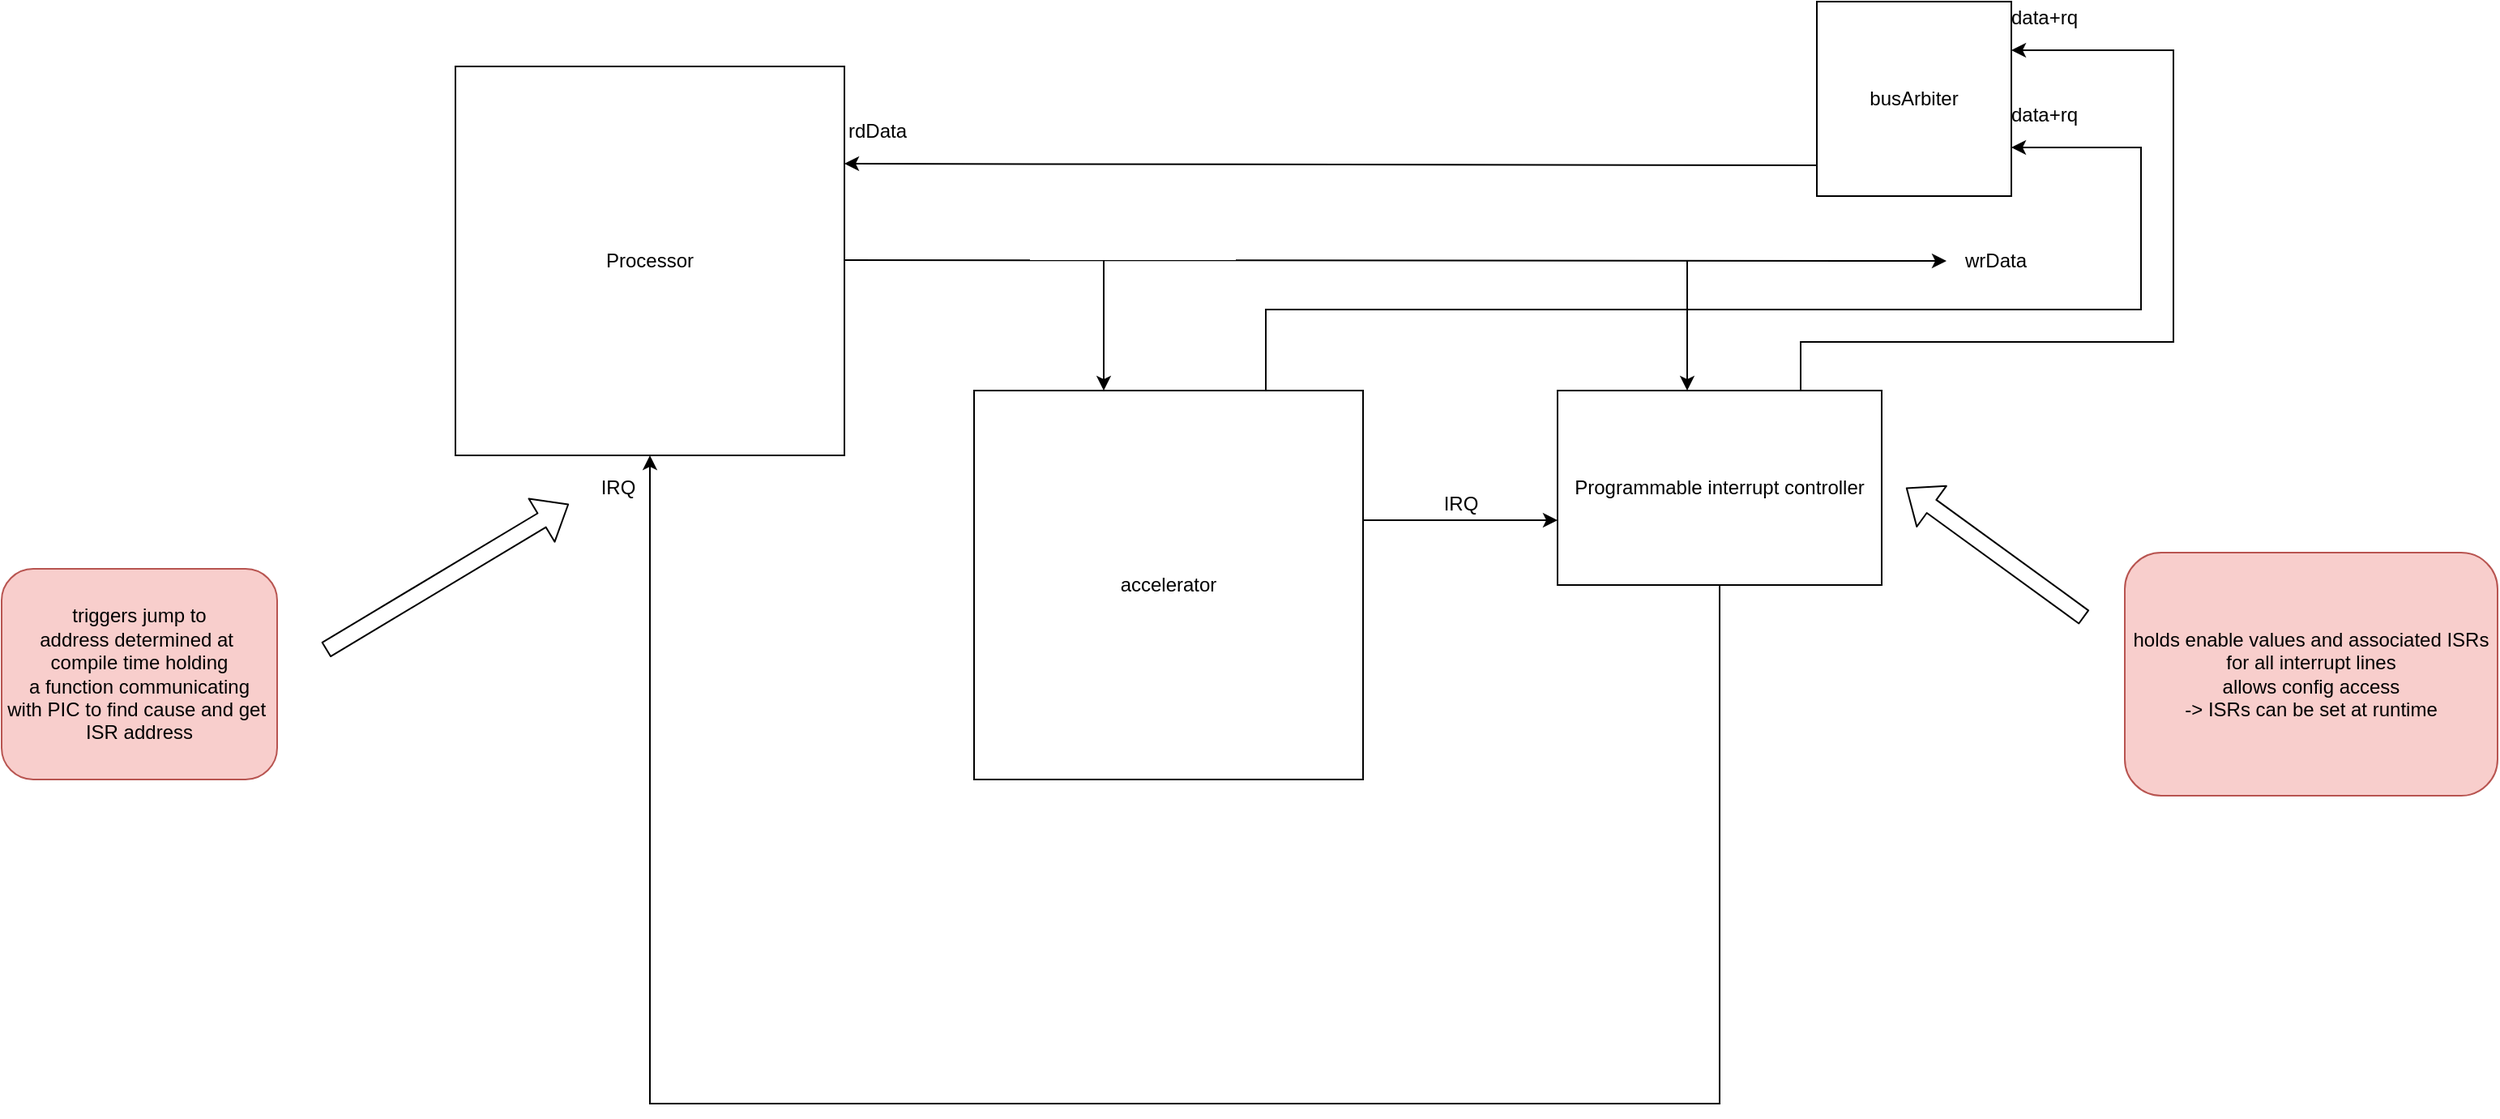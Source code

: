 <mxfile version="14.1.8" type="device"><diagram id="AuettWWO7xxf1hah0vhw" name="Page-1"><mxGraphModel dx="1768" dy="833" grid="1" gridSize="10" guides="1" tooltips="1" connect="1" arrows="1" fold="1" page="1" pageScale="1" pageWidth="850" pageHeight="1100" math="0" shadow="0"><root><mxCell id="0"/><mxCell id="1" parent="0"/><mxCell id="GqUSf6r4JUw9QJbbuZxP-1" value="Processor" style="rounded=0;whiteSpace=wrap;html=1;" vertex="1" parent="1"><mxGeometry y="320" width="240" height="240" as="geometry"/></mxCell><mxCell id="GqUSf6r4JUw9QJbbuZxP-2" value="" style="endArrow=classic;html=1;" edge="1" parent="1"><mxGeometry width="50" height="50" relative="1" as="geometry"><mxPoint x="240" y="439.5" as="sourcePoint"/><mxPoint x="920" y="440" as="targetPoint"/></mxGeometry></mxCell><mxCell id="GqUSf6r4JUw9QJbbuZxP-17" style="edgeStyle=orthogonalEdgeStyle;rounded=0;orthogonalLoop=1;jettySize=auto;html=1;exitX=0.75;exitY=0;exitDx=0;exitDy=0;entryX=1;entryY=0.75;entryDx=0;entryDy=0;" edge="1" parent="1" source="GqUSf6r4JUw9QJbbuZxP-3" target="GqUSf6r4JUw9QJbbuZxP-6"><mxGeometry relative="1" as="geometry"><Array as="points"><mxPoint x="500" y="470"/><mxPoint x="1040" y="470"/><mxPoint x="1040" y="370"/></Array></mxGeometry></mxCell><mxCell id="GqUSf6r4JUw9QJbbuZxP-3" value="accelerator" style="rounded=0;whiteSpace=wrap;html=1;" vertex="1" parent="1"><mxGeometry x="320" y="520" width="240" height="240" as="geometry"/></mxCell><mxCell id="GqUSf6r4JUw9QJbbuZxP-4" value="" style="endArrow=classic;html=1;" edge="1" parent="1"><mxGeometry width="50" height="50" relative="1" as="geometry"><mxPoint x="400" y="440" as="sourcePoint"/><mxPoint x="400" y="520" as="targetPoint"/></mxGeometry></mxCell><mxCell id="GqUSf6r4JUw9QJbbuZxP-5" value="wrData" style="text;html=1;align=center;verticalAlign=middle;resizable=0;points=[];autosize=1;" vertex="1" parent="1"><mxGeometry x="925" y="430" width="50" height="20" as="geometry"/></mxCell><mxCell id="GqUSf6r4JUw9QJbbuZxP-6" value="busArbiter" style="rounded=0;whiteSpace=wrap;html=1;" vertex="1" parent="1"><mxGeometry x="840" y="280" width="120" height="120" as="geometry"/></mxCell><mxCell id="GqUSf6r4JUw9QJbbuZxP-7" value="" style="endArrow=classic;html=1;" edge="1" parent="1"><mxGeometry width="50" height="50" relative="1" as="geometry"><mxPoint x="840" y="381" as="sourcePoint"/><mxPoint x="240" y="380" as="targetPoint"/></mxGeometry></mxCell><mxCell id="GqUSf6r4JUw9QJbbuZxP-8" value="rdData" style="text;html=1;align=center;verticalAlign=middle;resizable=0;points=[];autosize=1;" vertex="1" parent="1"><mxGeometry x="235" y="350" width="50" height="20" as="geometry"/></mxCell><mxCell id="GqUSf6r4JUw9QJbbuZxP-14" style="edgeStyle=orthogonalEdgeStyle;rounded=0;orthogonalLoop=1;jettySize=auto;html=1;exitX=0.5;exitY=1;exitDx=0;exitDy=0;entryX=0.5;entryY=1;entryDx=0;entryDy=0;" edge="1" parent="1" source="GqUSf6r4JUw9QJbbuZxP-9" target="GqUSf6r4JUw9QJbbuZxP-1"><mxGeometry relative="1" as="geometry"><Array as="points"><mxPoint x="780" y="960"/><mxPoint x="120" y="960"/></Array></mxGeometry></mxCell><mxCell id="GqUSf6r4JUw9QJbbuZxP-18" style="edgeStyle=orthogonalEdgeStyle;rounded=0;orthogonalLoop=1;jettySize=auto;html=1;exitX=0.75;exitY=0;exitDx=0;exitDy=0;entryX=1;entryY=0.25;entryDx=0;entryDy=0;" edge="1" parent="1" source="GqUSf6r4JUw9QJbbuZxP-9" target="GqUSf6r4JUw9QJbbuZxP-6"><mxGeometry relative="1" as="geometry"><Array as="points"><mxPoint x="830" y="490"/><mxPoint x="1060" y="490"/><mxPoint x="1060" y="310"/></Array></mxGeometry></mxCell><mxCell id="GqUSf6r4JUw9QJbbuZxP-9" value="Programmable interrupt controller" style="rounded=0;whiteSpace=wrap;html=1;" vertex="1" parent="1"><mxGeometry x="680" y="520" width="200" height="120" as="geometry"/></mxCell><mxCell id="GqUSf6r4JUw9QJbbuZxP-10" value="" style="endArrow=classic;html=1;" edge="1" parent="1"><mxGeometry width="50" height="50" relative="1" as="geometry"><mxPoint x="760" y="440" as="sourcePoint"/><mxPoint x="760" y="520" as="targetPoint"/></mxGeometry></mxCell><mxCell id="GqUSf6r4JUw9QJbbuZxP-11" value="" style="endArrow=classic;html=1;" edge="1" parent="1"><mxGeometry width="50" height="50" relative="1" as="geometry"><mxPoint x="560" y="600" as="sourcePoint"/><mxPoint x="680" y="600" as="targetPoint"/></mxGeometry></mxCell><mxCell id="GqUSf6r4JUw9QJbbuZxP-12" value="IRQ" style="text;html=1;align=center;verticalAlign=middle;resizable=0;points=[];autosize=1;" vertex="1" parent="1"><mxGeometry x="600" y="580" width="40" height="20" as="geometry"/></mxCell><mxCell id="GqUSf6r4JUw9QJbbuZxP-15" value="IRQ" style="text;html=1;align=center;verticalAlign=middle;resizable=0;points=[];autosize=1;" vertex="1" parent="1"><mxGeometry x="80" y="570" width="40" height="20" as="geometry"/></mxCell><mxCell id="GqUSf6r4JUw9QJbbuZxP-19" value="data+rq" style="text;html=1;align=center;verticalAlign=middle;resizable=0;points=[];autosize=1;" vertex="1" parent="1"><mxGeometry x="950" y="280" width="60" height="20" as="geometry"/></mxCell><mxCell id="GqUSf6r4JUw9QJbbuZxP-20" value="data+rq" style="text;html=1;align=center;verticalAlign=middle;resizable=0;points=[];autosize=1;" vertex="1" parent="1"><mxGeometry x="950" y="340" width="60" height="20" as="geometry"/></mxCell><mxCell id="GqUSf6r4JUw9QJbbuZxP-22" value="triggers jump to&lt;br&gt;address determined at&amp;nbsp;&lt;br&gt;compile time holding&lt;br&gt;a function communicating&lt;br&gt;with PIC to find cause and get&amp;nbsp;&lt;br&gt;ISR address" style="rounded=1;whiteSpace=wrap;html=1;fillColor=#f8cecc;strokeColor=#b85450;" vertex="1" parent="1"><mxGeometry x="-280" y="630" width="170" height="130" as="geometry"/></mxCell><mxCell id="GqUSf6r4JUw9QJbbuZxP-23" value="" style="shape=flexArrow;endArrow=classic;html=1;" edge="1" parent="1"><mxGeometry width="50" height="50" relative="1" as="geometry"><mxPoint x="-80" y="680" as="sourcePoint"/><mxPoint x="70" y="590" as="targetPoint"/></mxGeometry></mxCell><mxCell id="GqUSf6r4JUw9QJbbuZxP-24" value="holds enable values and associated ISRs for all interrupt lines&lt;br&gt;allows config access&lt;br&gt;-&amp;gt; ISRs can be set at runtime" style="rounded=1;whiteSpace=wrap;html=1;fillColor=#f8cecc;strokeColor=#b85450;" vertex="1" parent="1"><mxGeometry x="1030" y="620" width="230" height="150" as="geometry"/></mxCell><mxCell id="GqUSf6r4JUw9QJbbuZxP-25" value="" style="shape=flexArrow;endArrow=classic;html=1;" edge="1" parent="1"><mxGeometry width="50" height="50" relative="1" as="geometry"><mxPoint x="1005" y="660" as="sourcePoint"/><mxPoint x="895" y="580" as="targetPoint"/></mxGeometry></mxCell></root></mxGraphModel></diagram></mxfile>